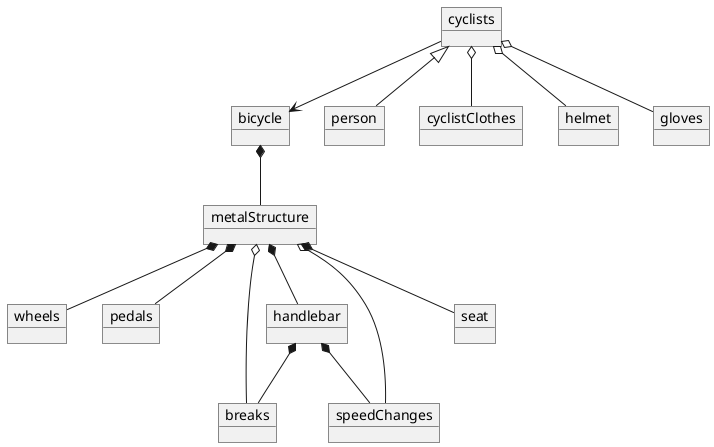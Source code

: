 @startuml bicycleandcyclist


object bicycle
object wheels
object pedals
object handlebar
object breaks
object speedChanges
object seat
object metalStructure


object cyclists
object person
object cyclistClothes
object helmet
object gloves

bicycle *-- metalStructure

metalStructure *-- wheels
metalStructure *-- pedals
metalStructure *-- seat
metalStructure *-- handlebar
handlebar *-- speedChanges
handlebar *-- breaks

metalStructure o-- breaks
metalStructure o-- speedChanges

cyclists --> bicycle
cyclists <|-- person
cyclists o-- cyclistClothes
cyclists o-- helmet
cyclists o-- gloves

@enduml